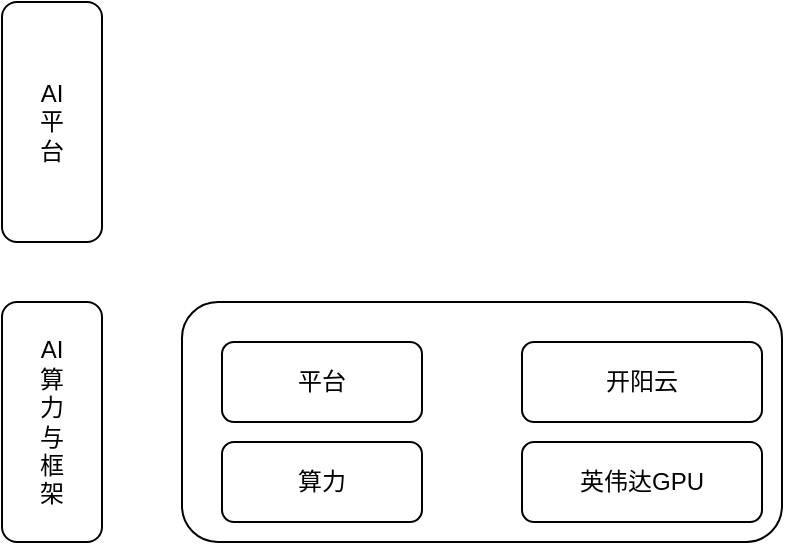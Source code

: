 <mxfile version="25.0.3">
  <diagram name="Page-1" id="Za8fjgpw-LhIuB122g6-">
    <mxGraphModel dx="1466" dy="890" grid="1" gridSize="10" guides="1" tooltips="1" connect="1" arrows="1" fold="1" page="1" pageScale="1" pageWidth="850" pageHeight="1100" math="0" shadow="0">
      <root>
        <mxCell id="0" />
        <mxCell id="1" parent="0" />
        <mxCell id="siI46mT7tejKmy5MpUjG-1" value="AI&lt;div&gt;算&lt;/div&gt;&lt;div&gt;力&lt;/div&gt;&lt;div&gt;与&lt;/div&gt;&lt;div&gt;框&lt;/div&gt;&lt;div&gt;架&lt;/div&gt;" style="rounded=1;whiteSpace=wrap;html=1;" vertex="1" parent="1">
          <mxGeometry x="120" y="390" width="50" height="120" as="geometry" />
        </mxCell>
        <mxCell id="siI46mT7tejKmy5MpUjG-2" value="" style="rounded=1;whiteSpace=wrap;html=1;" vertex="1" parent="1">
          <mxGeometry x="210" y="390" width="300" height="120" as="geometry" />
        </mxCell>
        <mxCell id="siI46mT7tejKmy5MpUjG-3" value="英伟达GPU" style="rounded=1;whiteSpace=wrap;html=1;" vertex="1" parent="1">
          <mxGeometry x="380" y="460" width="120" height="40" as="geometry" />
        </mxCell>
        <mxCell id="siI46mT7tejKmy5MpUjG-4" value="算力" style="rounded=1;whiteSpace=wrap;html=1;" vertex="1" parent="1">
          <mxGeometry x="230" y="460" width="100" height="40" as="geometry" />
        </mxCell>
        <mxCell id="siI46mT7tejKmy5MpUjG-5" value="平台" style="rounded=1;whiteSpace=wrap;html=1;" vertex="1" parent="1">
          <mxGeometry x="230" y="410" width="100" height="40" as="geometry" />
        </mxCell>
        <mxCell id="siI46mT7tejKmy5MpUjG-6" value="开阳云" style="rounded=1;whiteSpace=wrap;html=1;" vertex="1" parent="1">
          <mxGeometry x="380" y="410" width="120" height="40" as="geometry" />
        </mxCell>
        <mxCell id="siI46mT7tejKmy5MpUjG-8" value="AI&lt;div&gt;平&lt;/div&gt;&lt;div&gt;台&lt;/div&gt;" style="rounded=1;whiteSpace=wrap;html=1;" vertex="1" parent="1">
          <mxGeometry x="120" y="240" width="50" height="120" as="geometry" />
        </mxCell>
      </root>
    </mxGraphModel>
  </diagram>
</mxfile>

